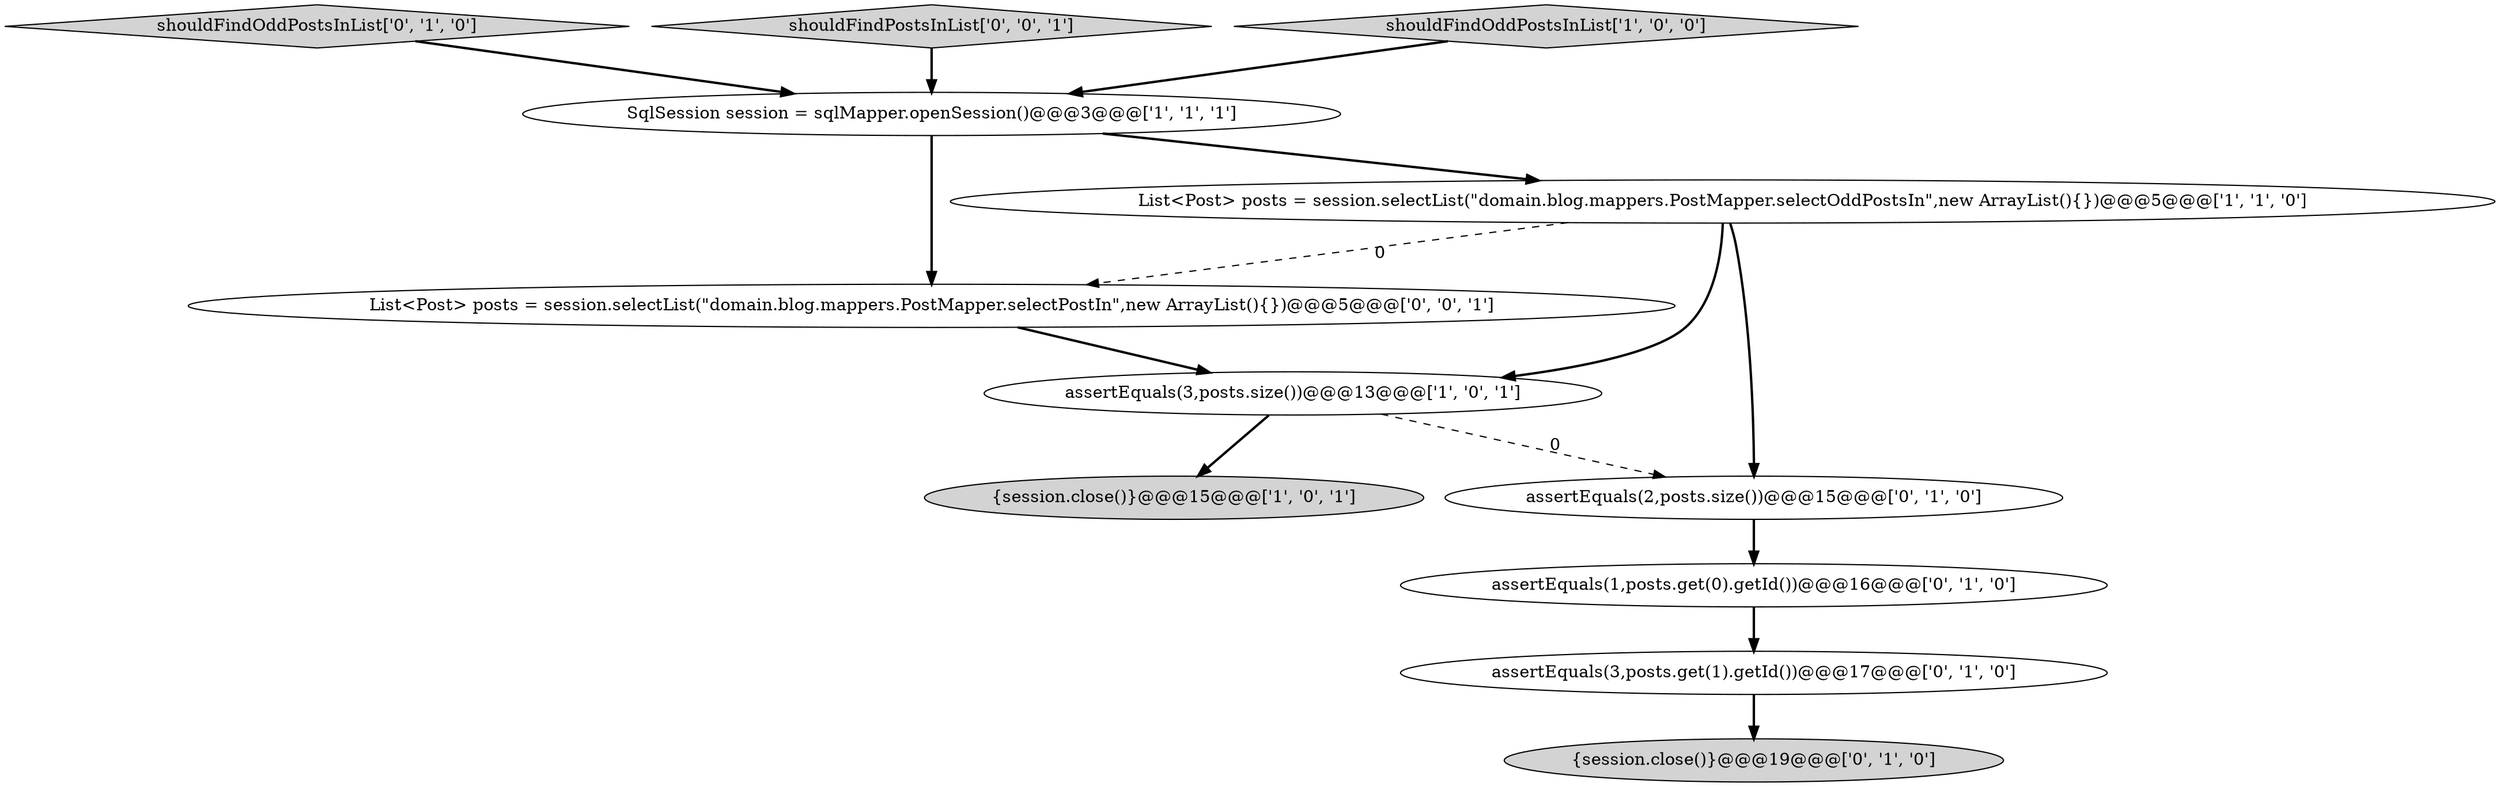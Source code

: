 digraph {
7 [style = filled, label = "assertEquals(1,posts.get(0).getId())@@@16@@@['0', '1', '0']", fillcolor = white, shape = ellipse image = "AAA1AAABBB2BBB"];
6 [style = filled, label = "{session.close()}@@@19@@@['0', '1', '0']", fillcolor = lightgray, shape = ellipse image = "AAA0AAABBB2BBB"];
2 [style = filled, label = "{session.close()}@@@15@@@['1', '0', '1']", fillcolor = lightgray, shape = ellipse image = "AAA0AAABBB1BBB"];
11 [style = filled, label = "List<Post> posts = session.selectList(\"domain.blog.mappers.PostMapper.selectPostIn\",new ArrayList(){})@@@5@@@['0', '0', '1']", fillcolor = white, shape = ellipse image = "AAA0AAABBB3BBB"];
9 [style = filled, label = "shouldFindOddPostsInList['0', '1', '0']", fillcolor = lightgray, shape = diamond image = "AAA0AAABBB2BBB"];
1 [style = filled, label = "assertEquals(3,posts.size())@@@13@@@['1', '0', '1']", fillcolor = white, shape = ellipse image = "AAA0AAABBB1BBB"];
8 [style = filled, label = "assertEquals(3,posts.get(1).getId())@@@17@@@['0', '1', '0']", fillcolor = white, shape = ellipse image = "AAA1AAABBB2BBB"];
3 [style = filled, label = "List<Post> posts = session.selectList(\"domain.blog.mappers.PostMapper.selectOddPostsIn\",new ArrayList(){})@@@5@@@['1', '1', '0']", fillcolor = white, shape = ellipse image = "AAA0AAABBB1BBB"];
5 [style = filled, label = "assertEquals(2,posts.size())@@@15@@@['0', '1', '0']", fillcolor = white, shape = ellipse image = "AAA1AAABBB2BBB"];
10 [style = filled, label = "shouldFindPostsInList['0', '0', '1']", fillcolor = lightgray, shape = diamond image = "AAA0AAABBB3BBB"];
0 [style = filled, label = "SqlSession session = sqlMapper.openSession()@@@3@@@['1', '1', '1']", fillcolor = white, shape = ellipse image = "AAA0AAABBB1BBB"];
4 [style = filled, label = "shouldFindOddPostsInList['1', '0', '0']", fillcolor = lightgray, shape = diamond image = "AAA0AAABBB1BBB"];
1->5 [style = dashed, label="0"];
5->7 [style = bold, label=""];
7->8 [style = bold, label=""];
11->1 [style = bold, label=""];
0->3 [style = bold, label=""];
8->6 [style = bold, label=""];
9->0 [style = bold, label=""];
3->11 [style = dashed, label="0"];
1->2 [style = bold, label=""];
0->11 [style = bold, label=""];
3->5 [style = bold, label=""];
10->0 [style = bold, label=""];
4->0 [style = bold, label=""];
3->1 [style = bold, label=""];
}

